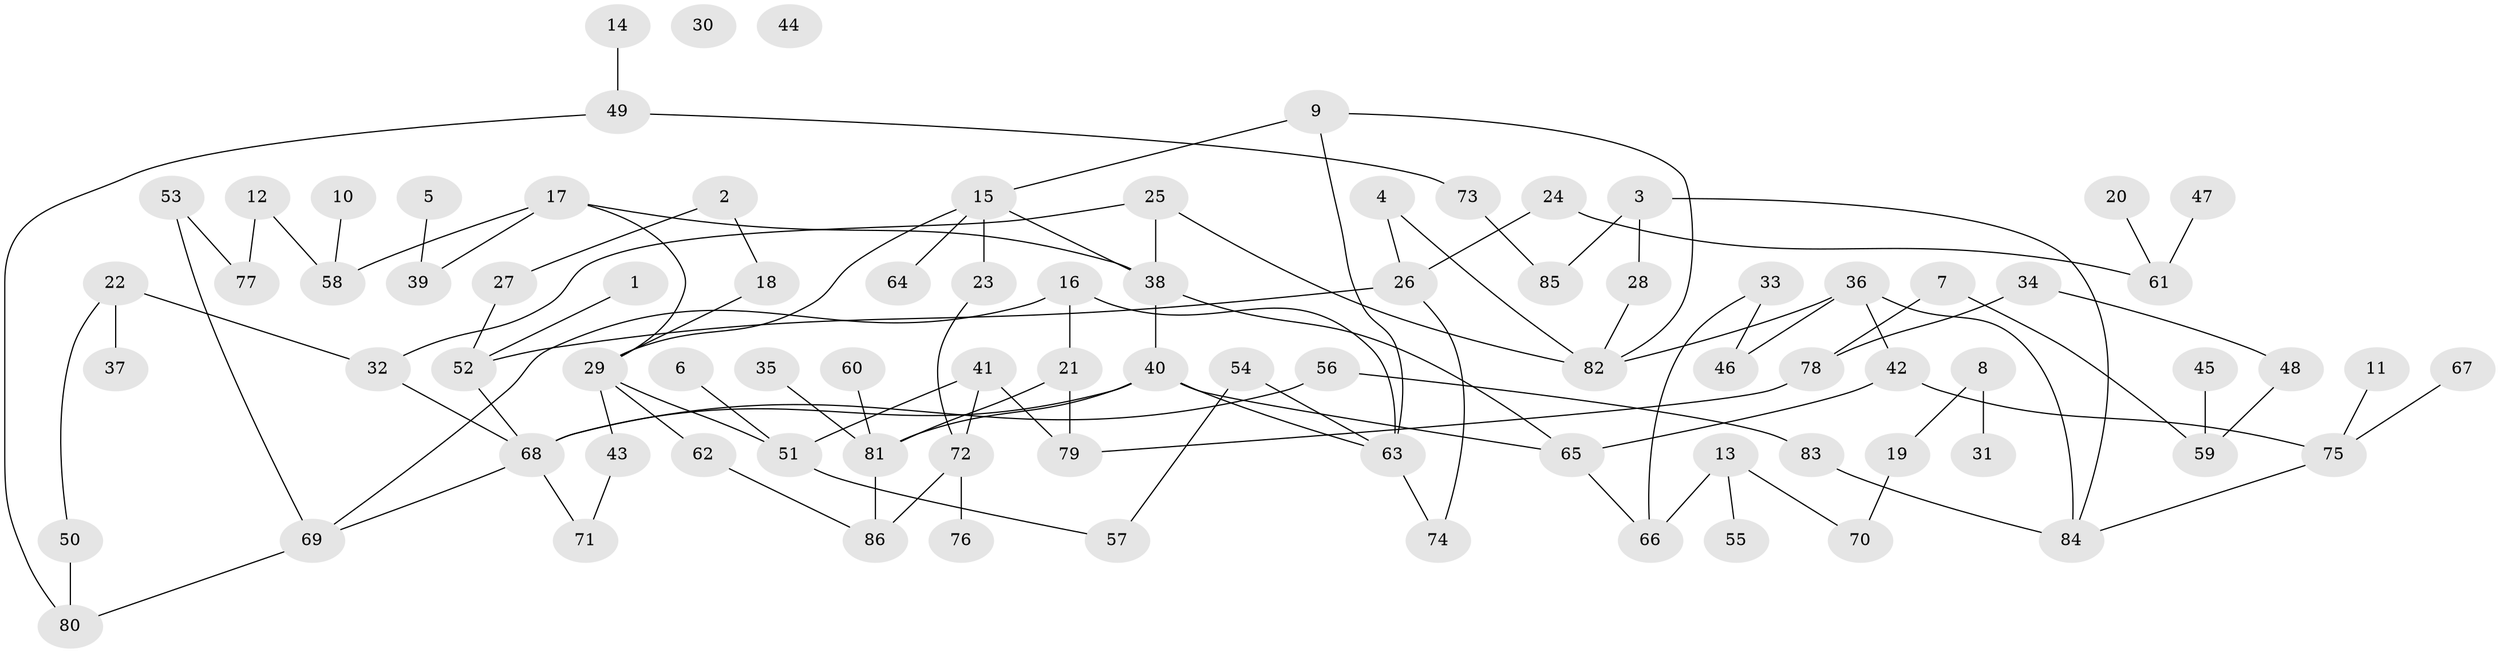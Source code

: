 // Generated by graph-tools (version 1.1) at 2025/49/03/09/25 03:49:11]
// undirected, 86 vertices, 108 edges
graph export_dot {
graph [start="1"]
  node [color=gray90,style=filled];
  1;
  2;
  3;
  4;
  5;
  6;
  7;
  8;
  9;
  10;
  11;
  12;
  13;
  14;
  15;
  16;
  17;
  18;
  19;
  20;
  21;
  22;
  23;
  24;
  25;
  26;
  27;
  28;
  29;
  30;
  31;
  32;
  33;
  34;
  35;
  36;
  37;
  38;
  39;
  40;
  41;
  42;
  43;
  44;
  45;
  46;
  47;
  48;
  49;
  50;
  51;
  52;
  53;
  54;
  55;
  56;
  57;
  58;
  59;
  60;
  61;
  62;
  63;
  64;
  65;
  66;
  67;
  68;
  69;
  70;
  71;
  72;
  73;
  74;
  75;
  76;
  77;
  78;
  79;
  80;
  81;
  82;
  83;
  84;
  85;
  86;
  1 -- 52;
  2 -- 18;
  2 -- 27;
  3 -- 28;
  3 -- 84;
  3 -- 85;
  4 -- 26;
  4 -- 82;
  5 -- 39;
  6 -- 51;
  7 -- 59;
  7 -- 78;
  8 -- 19;
  8 -- 31;
  9 -- 15;
  9 -- 63;
  9 -- 82;
  10 -- 58;
  11 -- 75;
  12 -- 58;
  12 -- 77;
  13 -- 55;
  13 -- 66;
  13 -- 70;
  14 -- 49;
  15 -- 23;
  15 -- 29;
  15 -- 38;
  15 -- 64;
  16 -- 21;
  16 -- 63;
  16 -- 69;
  17 -- 29;
  17 -- 38;
  17 -- 39;
  17 -- 58;
  18 -- 29;
  19 -- 70;
  20 -- 61;
  21 -- 79;
  21 -- 81;
  22 -- 32;
  22 -- 37;
  22 -- 50;
  23 -- 72;
  24 -- 26;
  24 -- 61;
  25 -- 32;
  25 -- 38;
  25 -- 82;
  26 -- 52;
  26 -- 74;
  27 -- 52;
  28 -- 82;
  29 -- 43;
  29 -- 51;
  29 -- 62;
  32 -- 68;
  33 -- 46;
  33 -- 66;
  34 -- 48;
  34 -- 78;
  35 -- 81;
  36 -- 42;
  36 -- 46;
  36 -- 82;
  36 -- 84;
  38 -- 40;
  38 -- 65;
  40 -- 63;
  40 -- 65;
  40 -- 68;
  40 -- 81;
  41 -- 51;
  41 -- 72;
  41 -- 79;
  42 -- 65;
  42 -- 75;
  43 -- 71;
  45 -- 59;
  47 -- 61;
  48 -- 59;
  49 -- 73;
  49 -- 80;
  50 -- 80;
  51 -- 57;
  52 -- 68;
  53 -- 69;
  53 -- 77;
  54 -- 57;
  54 -- 63;
  56 -- 68;
  56 -- 83;
  60 -- 81;
  62 -- 86;
  63 -- 74;
  65 -- 66;
  67 -- 75;
  68 -- 69;
  68 -- 71;
  69 -- 80;
  72 -- 76;
  72 -- 86;
  73 -- 85;
  75 -- 84;
  78 -- 79;
  81 -- 86;
  83 -- 84;
}
